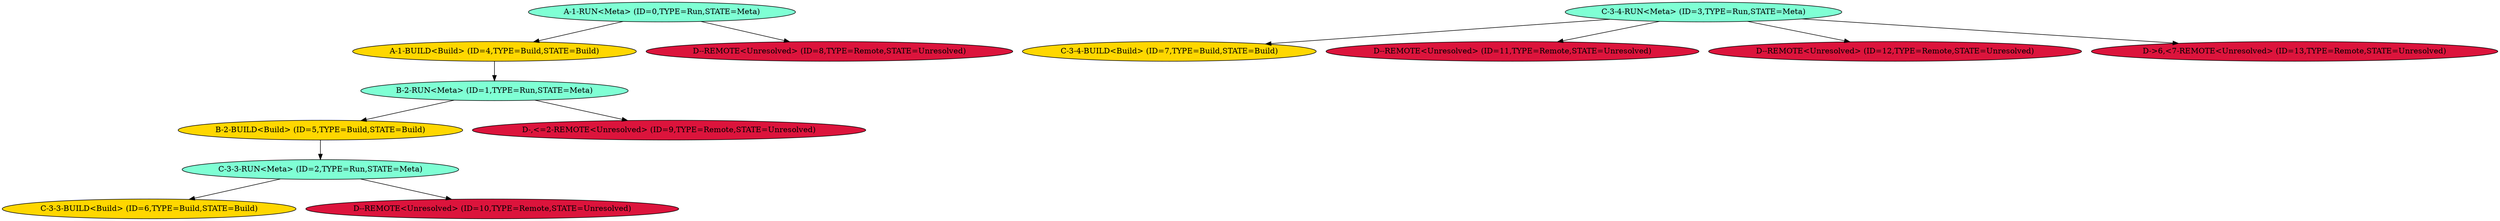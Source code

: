 strict digraph dependency_graph {
// Node definitions.
"A-1-RUN<Meta> (ID=0,TYPE=Run,STATE=Meta)" [
NodeInBase64="CX8GAQL/ggAAAFf/gwMBAQpQYWNrYWdlVmVyAf+EAAEFAQROYW1lAQwAAQdWZXJzaW9uAQwAAQlDb25kaXRpb24BDAABCFNWZXJzaW9uAQwAAQpTQ29uZGl0aW9uAQwAAAD/v/+AAP+6AwIAAVf/gwMBAQpQYWNrYWdlVmVyAf+EAAEFAQROYW1lAQwAAQdWZXJzaW9uAQwAAQlDb25kaXRpb24BDAABCFNWZXJzaW9uAQwAAQpTQ29uZGl0aW9uAQwAAAAJ/4QBAUEBATEAAwQAAgMEAAQMDAAJQS5zcmMucnBtCAwABUEucnBtCQwABkEuc3BlYwkMAAZBL3NyYy8MDAAJdGVzdF9hcmNoDAwACXRlc3RfcmVwbwMMAAADAgAA"
SRPM="A.src.rpm"
fillcolor=aquamarine
style=filled
];
"B-2-RUN<Meta> (ID=1,TYPE=Run,STATE=Meta)" [
NodeInBase64="CX8GAQL/ggAAAFf/gwMBAQpQYWNrYWdlVmVyAf+EAAEFAQROYW1lAQwAAQdWZXJzaW9uAQwAAQlDb25kaXRpb24BDAABCFNWZXJzaW9uAQwAAQpTQ29uZGl0aW9uAQwAAAD/v/+AAP+6AwIAAVf/gwMBAQpQYWNrYWdlVmVyAf+EAAEFAQROYW1lAQwAAQdWZXJzaW9uAQwAAQlDb25kaXRpb24BDAABCFNWZXJzaW9uAQwAAQpTQ29uZGl0aW9uAQwAAAAJ/4QBAUIBATIAAwQAAgMEAAQMDAAJQi5zcmMucnBtCAwABUIucnBtCQwABkIuc3BlYwkMAAZCL3NyYy8MDAAJdGVzdF9hcmNoDAwACXRlc3RfcmVwbwMMAAADAgAA"
SRPM="B.src.rpm"
fillcolor=aquamarine
style=filled
];
"C-3-3-RUN<Meta> (ID=2,TYPE=Run,STATE=Meta)" [
NodeInBase64="CX8GAQL/ggAAAFf/gwMBAQpQYWNrYWdlVmVyAf+EAAEFAQROYW1lAQwAAQdWZXJzaW9uAQwAAQlDb25kaXRpb24BDAABCFNWZXJzaW9uAQwAAQpTQ29uZGl0aW9uAQwAAAD/wf+AAP+8AwIAAVf/gwMBAQpQYWNrYWdlVmVyAf+EAAEFAQROYW1lAQwAAQdWZXJzaW9uAQwAAQlDb25kaXRpb24BDAABCFNWZXJzaW9uAQwAAQpTQ29uZGl0aW9uAQwAAAAL/4QBAUMBAzMtMwADBAACAwQABAwMAAlDLnNyYy5ycG0IDAAFQy5ycG0JDAAGQy5zcGVjCQwABkMvc3JjLwwMAAl0ZXN0X2FyY2gMDAAJdGVzdF9yZXBvAwwAAAMCAAA="
SRPM="C.src.rpm"
fillcolor=aquamarine
style=filled
];
"C-3-4-RUN<Meta> (ID=3,TYPE=Run,STATE=Meta)" [
NodeInBase64="CX8GAQL/ggAAAFf/gwMBAQpQYWNrYWdlVmVyAf+EAAEFAQROYW1lAQwAAQdWZXJzaW9uAQwAAQlDb25kaXRpb24BDAABCFNWZXJzaW9uAQwAAQpTQ29uZGl0aW9uAQwAAAD/wf+AAP+8AwIAAVf/gwMBAQpQYWNrYWdlVmVyAf+EAAEFAQROYW1lAQwAAQdWZXJzaW9uAQwAAQlDb25kaXRpb24BDAABCFNWZXJzaW9uAQwAAQpTQ29uZGl0aW9uAQwAAAAL/4QBAUMBAzMtNAADBAACAwQABAwMAAlDLnNyYy5ycG0IDAAFQy5ycG0JDAAGQy5zcGVjCQwABkMvc3JjLwwMAAl0ZXN0X2FyY2gMDAAJdGVzdF9yZXBvAwwAAAMCAAA="
SRPM="C.src.rpm"
fillcolor=aquamarine
style=filled
];
"A-1-BUILD<Build> (ID=4,TYPE=Build,STATE=Build)" [
NodeInBase64="CX8GAQL/ggAAAFf/gwMBAQpQYWNrYWdlVmVyAf+EAAEFAQROYW1lAQwAAQdWZXJzaW9uAQwAAQlDb25kaXRpb24BDAABCFNWZXJzaW9uAQwAAQpTQ29uZGl0aW9uAQwAAAD/v/+AAP+6AwIAAVf/gwMBAQpQYWNrYWdlVmVyAf+EAAEFAQROYW1lAQwAAQdWZXJzaW9uAQwAAQlDb25kaXRpb24BDAABCFNWZXJzaW9uAQwAAQpTQ29uZGl0aW9uAQwAAAAJ/4QBAUEBATEAAwQABAMEAAIMDAAJQS5zcmMucnBtCAwABUEucnBtCQwABkEuc3BlYwkMAAZBL3NyYy8MDAAJdGVzdF9hcmNoDAwACXRlc3RfcmVwbwMMAAADAgAA"
SRPM="A.src.rpm"
fillcolor=gold
style=filled
];
"B-2-BUILD<Build> (ID=5,TYPE=Build,STATE=Build)" [
NodeInBase64="CX8GAQL/ggAAAFf/gwMBAQpQYWNrYWdlVmVyAf+EAAEFAQROYW1lAQwAAQdWZXJzaW9uAQwAAQlDb25kaXRpb24BDAABCFNWZXJzaW9uAQwAAQpTQ29uZGl0aW9uAQwAAAD/v/+AAP+6AwIAAVf/gwMBAQpQYWNrYWdlVmVyAf+EAAEFAQROYW1lAQwAAQdWZXJzaW9uAQwAAQlDb25kaXRpb24BDAABCFNWZXJzaW9uAQwAAQpTQ29uZGl0aW9uAQwAAAAJ/4QBAUIBATIAAwQABAMEAAIMDAAJQi5zcmMucnBtCAwABUIucnBtCQwABkIuc3BlYwkMAAZCL3NyYy8MDAAJdGVzdF9hcmNoDAwACXRlc3RfcmVwbwMMAAADAgAA"
SRPM="B.src.rpm"
fillcolor=gold
style=filled
];
"C-3-3-BUILD<Build> (ID=6,TYPE=Build,STATE=Build)" [
NodeInBase64="CX8GAQL/ggAAAFf/gwMBAQpQYWNrYWdlVmVyAf+EAAEFAQROYW1lAQwAAQdWZXJzaW9uAQwAAQlDb25kaXRpb24BDAABCFNWZXJzaW9uAQwAAQpTQ29uZGl0aW9uAQwAAAD/wf+AAP+8AwIAAVf/gwMBAQpQYWNrYWdlVmVyAf+EAAEFAQROYW1lAQwAAQdWZXJzaW9uAQwAAQlDb25kaXRpb24BDAABCFNWZXJzaW9uAQwAAQpTQ29uZGl0aW9uAQwAAAAL/4QBAUMBAzMtMwADBAAEAwQAAgwMAAlDLnNyYy5ycG0IDAAFQy5ycG0JDAAGQy5zcGVjCQwABkMvc3JjLwwMAAl0ZXN0X2FyY2gMDAAJdGVzdF9yZXBvAwwAAAMCAAA="
SRPM="C.src.rpm"
fillcolor=gold
style=filled
];
"C-3-4-BUILD<Build> (ID=7,TYPE=Build,STATE=Build)" [
NodeInBase64="CX8GAQL/ggAAAFf/gwMBAQpQYWNrYWdlVmVyAf+EAAEFAQROYW1lAQwAAQdWZXJzaW9uAQwAAQlDb25kaXRpb24BDAABCFNWZXJzaW9uAQwAAQpTQ29uZGl0aW9uAQwAAAD/wf+AAP+8AwIAAVf/gwMBAQpQYWNrYWdlVmVyAf+EAAEFAQROYW1lAQwAAQdWZXJzaW9uAQwAAQlDb25kaXRpb24BDAABCFNWZXJzaW9uAQwAAQpTQ29uZGl0aW9uAQwAAAAL/4QBAUMBAzMtNAADBAAEAwQAAgwMAAlDLnNyYy5ycG0IDAAFQy5ycG0JDAAGQy5zcGVjCQwABkMvc3JjLwwMAAl0ZXN0X2FyY2gMDAAJdGVzdF9yZXBvAwwAAAMCAAA="
SRPM="C.src.rpm"
fillcolor=gold
style=filled
];
"D--REMOTE<Unresolved> (ID=8,TYPE=Remote,STATE=Unresolved)" [
NodeInBase64="CX8GAQL/ggAAAFf/gwMBAQpQYWNrYWdlVmVyAf+EAAEFAQROYW1lAQwAAQdWZXJzaW9uAQwAAQlDb25kaXRpb24BDAABCFNWZXJzaW9uAQwAAQpTQ29uZGl0aW9uAQwAAAD/2v+AAP/VAwIAAVf/gwMBAQpQYWNrYWdlVmVyAf+EAAEFAQROYW1lAQwAAQdWZXJzaW9uAQwAAQlDb25kaXRpb24BDAABCFNWZXJzaW9uAQwAAQpTQ29uZGl0aW9uAQwAAAAM/4QBAUQBATEBATwAAwQACAMEAAgSDAAPdXJsOi8vRC5zcmMucnBtDgwAC3VybDovL0QucnBtDwwADHVybDovL0Quc3BlYw8MAAx1cmw6Ly9EL3NyYy8MDAAJdGVzdF9hcmNoDAwACXRlc3RfcmVwbwMMAAADAgAA"
SRPM="url://D.src.rpm"
fillcolor=crimson
style=filled
];
"D-,<=2-REMOTE<Unresolved> (ID=9,TYPE=Remote,STATE=Unresolved)" [
NodeInBase64="CX8GAQL/ggAAAFf/gwMBAQpQYWNrYWdlVmVyAf+EAAEFAQROYW1lAQwAAQdWZXJzaW9uAQwAAQlDb25kaXRpb24BDAABCFNWZXJzaW9uAQwAAQpTQ29uZGl0aW9uAQwAAAD/2/+AAP/WAwIAAVf/gwMBAQpQYWNrYWdlVmVyAf+EAAEFAQROYW1lAQwAAQdWZXJzaW9uAQwAAQlDb25kaXRpb24BDAABCFNWZXJzaW9uAQwAAQpTQ29uZGl0aW9uAQwAAAAN/4QBAUQDATIBAjw9AAMEAAgDBAAIEgwAD3VybDovL0Quc3JjLnJwbQ4MAAt1cmw6Ly9ELnJwbQ8MAAx1cmw6Ly9ELnNwZWMPDAAMdXJsOi8vRC9zcmMvDAwACXRlc3RfYXJjaAwMAAl0ZXN0X3JlcG8DDAAAAwIAAA=="
SRPM="url://D.src.rpm"
fillcolor=crimson
style=filled
];
"D--REMOTE<Unresolved> (ID=10,TYPE=Remote,STATE=Unresolved)" [
NodeInBase64="CX8GAQL/ggAAAFf/gwMBAQpQYWNrYWdlVmVyAf+EAAEFAQROYW1lAQwAAQdWZXJzaW9uAQwAAQlDb25kaXRpb24BDAABCFNWZXJzaW9uAQwAAQpTQ29uZGl0aW9uAQwAAAD/2v+AAP/VAwIAAVf/gwMBAQpQYWNrYWdlVmVyAf+EAAEFAQROYW1lAQwAAQdWZXJzaW9uAQwAAQlDb25kaXRpb24BDAABCFNWZXJzaW9uAQwAAQpTQ29uZGl0aW9uAQwAAAAM/4QBAUQBATMBAT0AAwQACAMEAAgSDAAPdXJsOi8vRC5zcmMucnBtDgwAC3VybDovL0QucnBtDwwADHVybDovL0Quc3BlYw8MAAx1cmw6Ly9EL3NyYy8MDAAJdGVzdF9hcmNoDAwACXRlc3RfcmVwbwMMAAADAgAA"
SRPM="url://D.src.rpm"
fillcolor=crimson
style=filled
];
"D--REMOTE<Unresolved> (ID=11,TYPE=Remote,STATE=Unresolved)" [
NodeInBase64="CX8GAQL/ggAAAFf/gwMBAQpQYWNrYWdlVmVyAf+EAAEFAQROYW1lAQwAAQdWZXJzaW9uAQwAAQlDb25kaXRpb24BDAABCFNWZXJzaW9uAQwAAQpTQ29uZGl0aW9uAQwAAAD/2/+AAP/WAwIAAVf/gwMBAQpQYWNrYWdlVmVyAf+EAAEFAQROYW1lAQwAAQdWZXJzaW9uAQwAAQlDb25kaXRpb24BDAABCFNWZXJzaW9uAQwAAQpTQ29uZGl0aW9uAQwAAAAN/4QBAUQBATQBAj49AAMEAAgDBAAIEgwAD3VybDovL0Quc3JjLnJwbQ4MAAt1cmw6Ly9ELnJwbQ8MAAx1cmw6Ly9ELnNwZWMPDAAMdXJsOi8vRC9zcmMvDAwACXRlc3RfYXJjaAwMAAl0ZXN0X3JlcG8DDAAAAwIAAA=="
SRPM="url://D.src.rpm"
fillcolor=crimson
style=filled
];
"D--REMOTE<Unresolved> (ID=12,TYPE=Remote,STATE=Unresolved)" [
NodeInBase64="CX8GAQL/ggAAAFf/gwMBAQpQYWNrYWdlVmVyAf+EAAEFAQROYW1lAQwAAQdWZXJzaW9uAQwAAQlDb25kaXRpb24BDAABCFNWZXJzaW9uAQwAAQpTQ29uZGl0aW9uAQwAAAD/2v+AAP/VAwIAAVf/gwMBAQpQYWNrYWdlVmVyAf+EAAEFAQROYW1lAQwAAQdWZXJzaW9uAQwAAQlDb25kaXRpb24BDAABCFNWZXJzaW9uAQwAAQpTQ29uZGl0aW9uAQwAAAAM/4QBAUQBATUBAT4AAwQACAMEAAgSDAAPdXJsOi8vRC5zcmMucnBtDgwAC3VybDovL0QucnBtDwwADHVybDovL0Quc3BlYw8MAAx1cmw6Ly9EL3NyYy8MDAAJdGVzdF9hcmNoDAwACXRlc3RfcmVwbwMMAAADAgAA"
SRPM="url://D.src.rpm"
fillcolor=crimson
style=filled
];
"D->6,<7-REMOTE<Unresolved> (ID=13,TYPE=Remote,STATE=Unresolved)" [
NodeInBase64="CX8GAQL/ggAAAFf/gwMBAQpQYWNrYWdlVmVyAf+EAAEFAQROYW1lAQwAAQdWZXJzaW9uAQwAAQlDb25kaXRpb24BDAABCFNWZXJzaW9uAQwAAQpTQ29uZGl0aW9uAQwAAAD/4P+AAP/bAwIAAVf/gwMBAQpQYWNrYWdlVmVyAf+EAAEFAQROYW1lAQwAAQdWZXJzaW9uAQwAAQlDb25kaXRpb24BDAABCFNWZXJzaW9uAQwAAQpTQ29uZGl0aW9uAQwAAAAS/4QBAUQBATYBAT4BATcBATwAAwQACAMEAAgSDAAPdXJsOi8vRC5zcmMucnBtDgwAC3VybDovL0QucnBtDwwADHVybDovL0Quc3BlYw8MAAx1cmw6Ly9EL3NyYy8MDAAJdGVzdF9hcmNoDAwACXRlc3RfcmVwbwMMAAADAgAA"
SRPM="url://D.src.rpm"
fillcolor=crimson
style=filled
];

// Edge definitions.
"A-1-RUN<Meta> (ID=0,TYPE=Run,STATE=Meta)" -> "A-1-BUILD<Build> (ID=4,TYPE=Build,STATE=Build)";
"A-1-RUN<Meta> (ID=0,TYPE=Run,STATE=Meta)" -> "D--REMOTE<Unresolved> (ID=8,TYPE=Remote,STATE=Unresolved)";
"B-2-RUN<Meta> (ID=1,TYPE=Run,STATE=Meta)" -> "B-2-BUILD<Build> (ID=5,TYPE=Build,STATE=Build)";
"B-2-RUN<Meta> (ID=1,TYPE=Run,STATE=Meta)" -> "D-,<=2-REMOTE<Unresolved> (ID=9,TYPE=Remote,STATE=Unresolved)";
"C-3-3-RUN<Meta> (ID=2,TYPE=Run,STATE=Meta)" -> "C-3-3-BUILD<Build> (ID=6,TYPE=Build,STATE=Build)";
"C-3-3-RUN<Meta> (ID=2,TYPE=Run,STATE=Meta)" -> "D--REMOTE<Unresolved> (ID=10,TYPE=Remote,STATE=Unresolved)";
"C-3-4-RUN<Meta> (ID=3,TYPE=Run,STATE=Meta)" -> "C-3-4-BUILD<Build> (ID=7,TYPE=Build,STATE=Build)";
"C-3-4-RUN<Meta> (ID=3,TYPE=Run,STATE=Meta)" -> "D--REMOTE<Unresolved> (ID=11,TYPE=Remote,STATE=Unresolved)";
"C-3-4-RUN<Meta> (ID=3,TYPE=Run,STATE=Meta)" -> "D--REMOTE<Unresolved> (ID=12,TYPE=Remote,STATE=Unresolved)";
"C-3-4-RUN<Meta> (ID=3,TYPE=Run,STATE=Meta)" -> "D->6,<7-REMOTE<Unresolved> (ID=13,TYPE=Remote,STATE=Unresolved)";
"A-1-BUILD<Build> (ID=4,TYPE=Build,STATE=Build)" -> "B-2-RUN<Meta> (ID=1,TYPE=Run,STATE=Meta)";
"B-2-BUILD<Build> (ID=5,TYPE=Build,STATE=Build)" -> "C-3-3-RUN<Meta> (ID=2,TYPE=Run,STATE=Meta)";
}